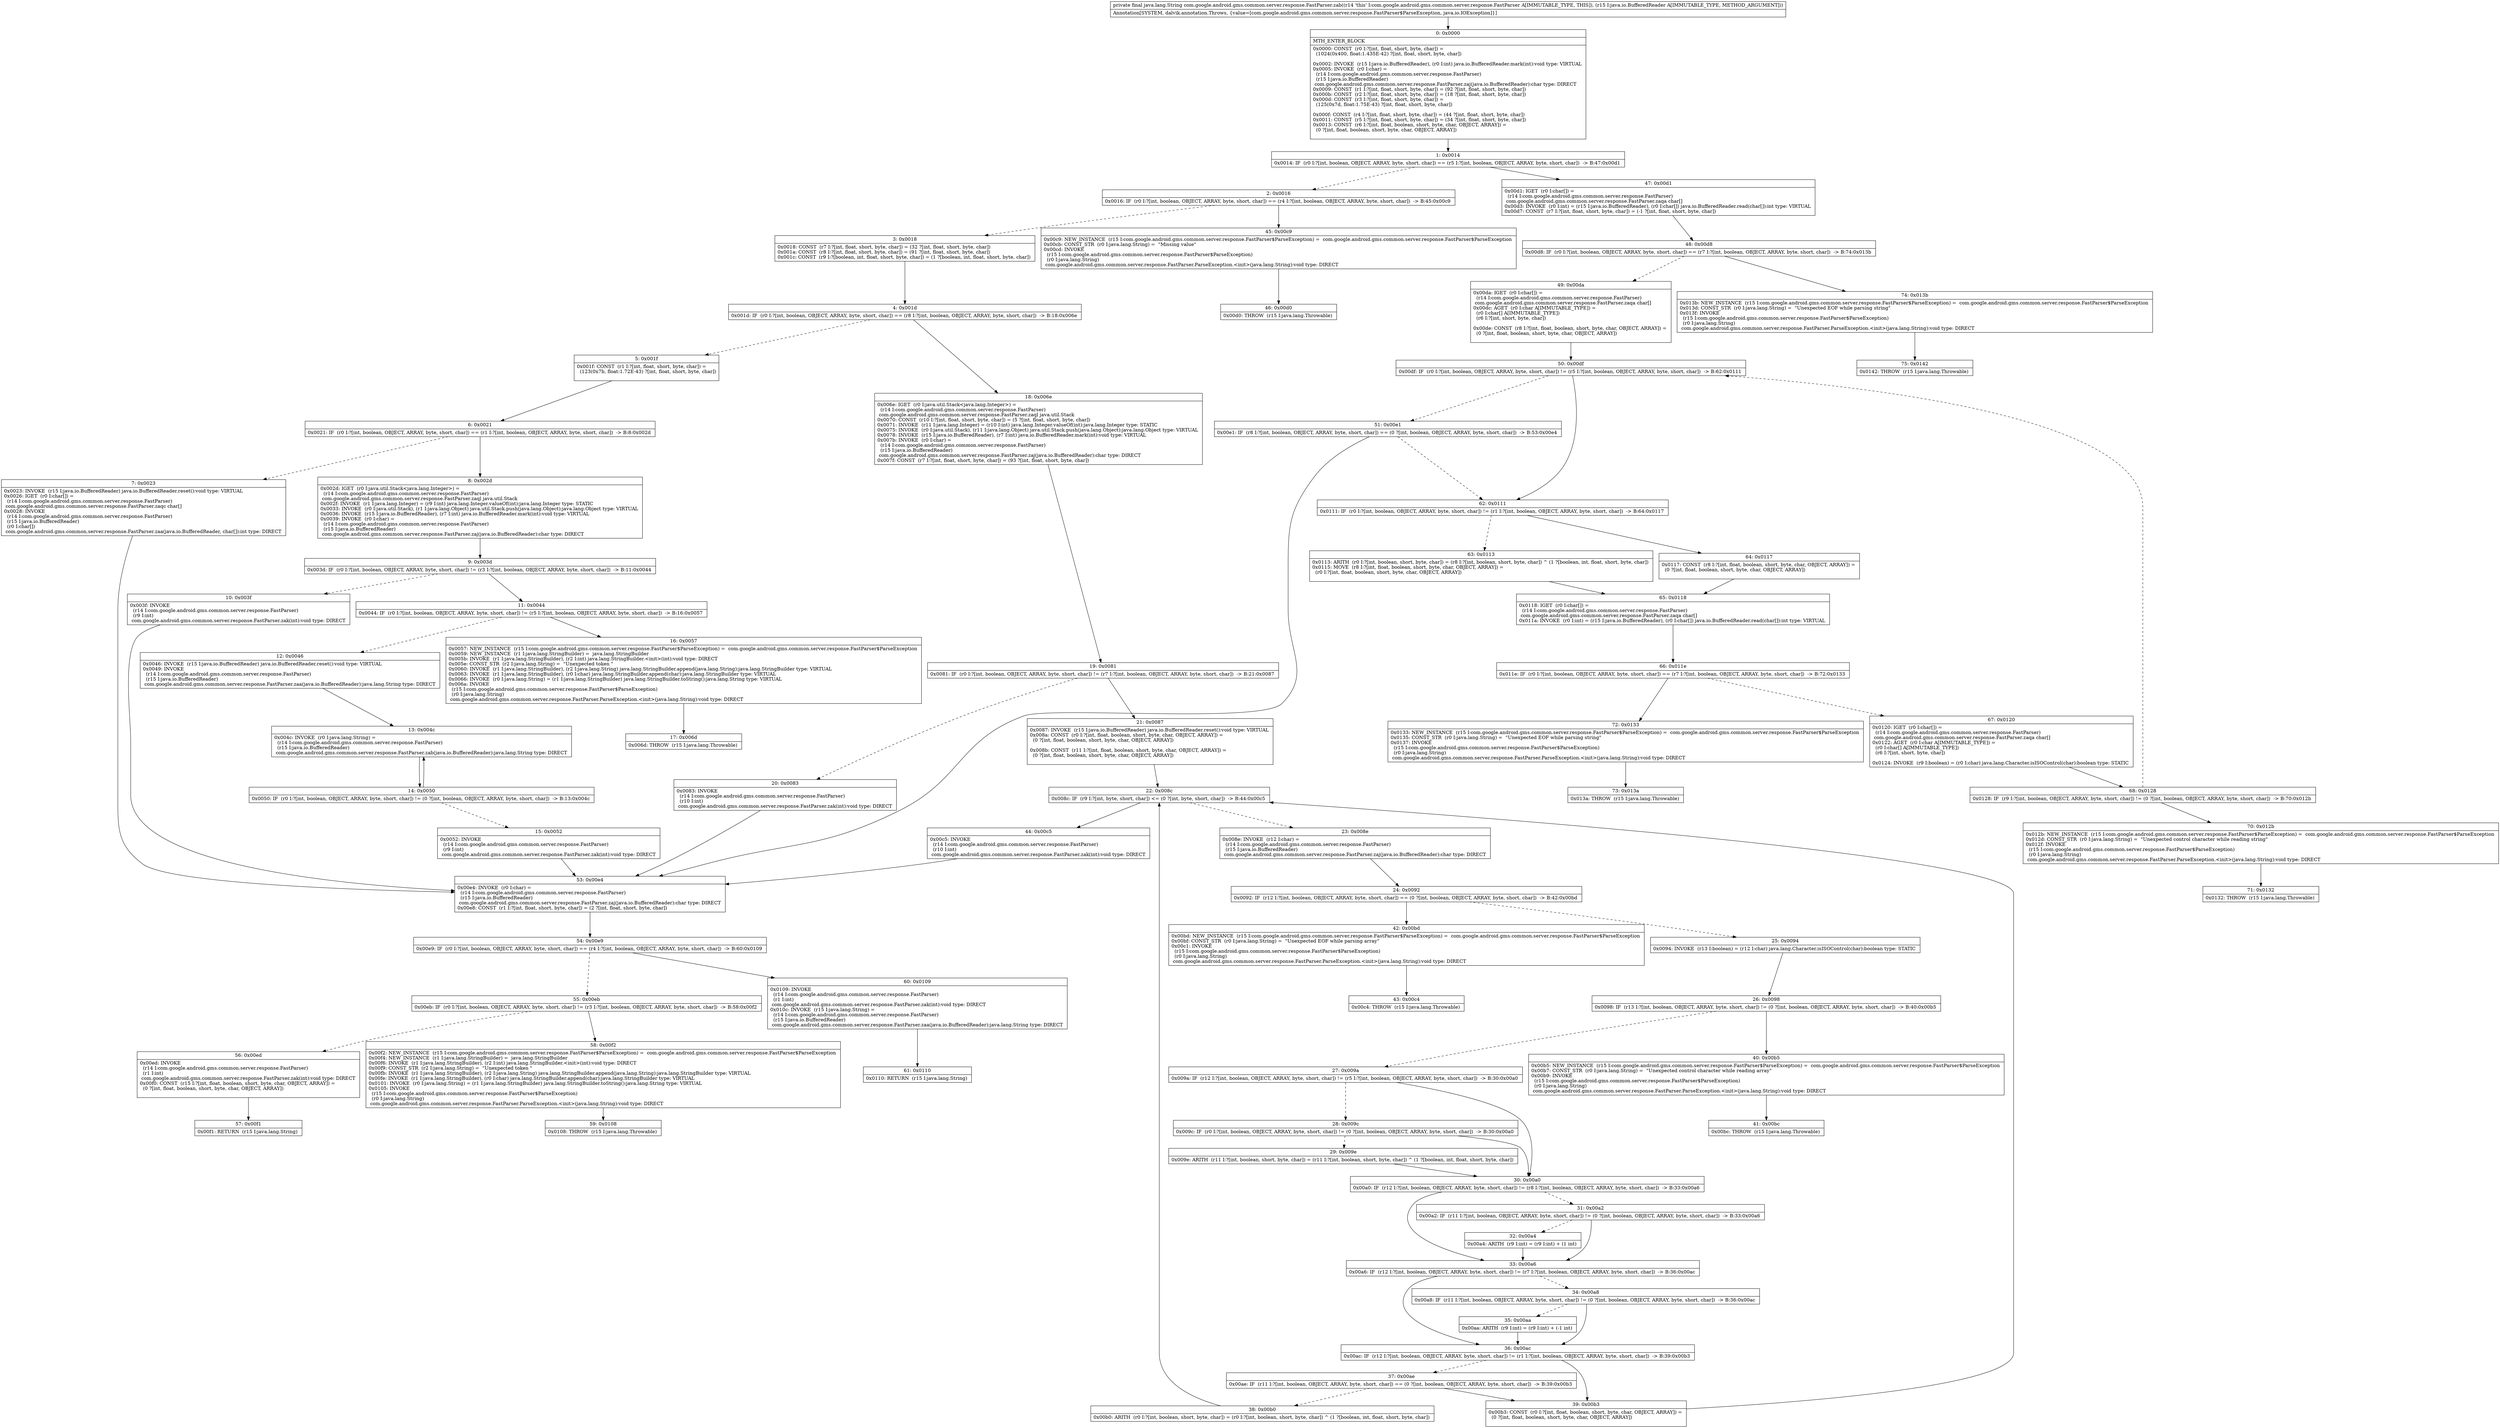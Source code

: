 digraph "CFG forcom.google.android.gms.common.server.response.FastParser.zab(Ljava\/io\/BufferedReader;)Ljava\/lang\/String;" {
Node_0 [shape=record,label="{0\:\ 0x0000|MTH_ENTER_BLOCK\l|0x0000: CONST  (r0 I:?[int, float, short, byte, char]) = \l  (1024(0x400, float:1.435E\-42) ?[int, float, short, byte, char])\l \l0x0002: INVOKE  (r15 I:java.io.BufferedReader), (r0 I:int) java.io.BufferedReader.mark(int):void type: VIRTUAL \l0x0005: INVOKE  (r0 I:char) = \l  (r14 I:com.google.android.gms.common.server.response.FastParser)\l  (r15 I:java.io.BufferedReader)\l com.google.android.gms.common.server.response.FastParser.zaj(java.io.BufferedReader):char type: DIRECT \l0x0009: CONST  (r1 I:?[int, float, short, byte, char]) = (92 ?[int, float, short, byte, char]) \l0x000b: CONST  (r2 I:?[int, float, short, byte, char]) = (18 ?[int, float, short, byte, char]) \l0x000d: CONST  (r3 I:?[int, float, short, byte, char]) = \l  (125(0x7d, float:1.75E\-43) ?[int, float, short, byte, char])\l \l0x000f: CONST  (r4 I:?[int, float, short, byte, char]) = (44 ?[int, float, short, byte, char]) \l0x0011: CONST  (r5 I:?[int, float, short, byte, char]) = (34 ?[int, float, short, byte, char]) \l0x0013: CONST  (r6 I:?[int, float, boolean, short, byte, char, OBJECT, ARRAY]) = \l  (0 ?[int, float, boolean, short, byte, char, OBJECT, ARRAY])\l \l}"];
Node_1 [shape=record,label="{1\:\ 0x0014|0x0014: IF  (r0 I:?[int, boolean, OBJECT, ARRAY, byte, short, char]) == (r5 I:?[int, boolean, OBJECT, ARRAY, byte, short, char])  \-\> B:47:0x00d1 \l}"];
Node_2 [shape=record,label="{2\:\ 0x0016|0x0016: IF  (r0 I:?[int, boolean, OBJECT, ARRAY, byte, short, char]) == (r4 I:?[int, boolean, OBJECT, ARRAY, byte, short, char])  \-\> B:45:0x00c9 \l}"];
Node_3 [shape=record,label="{3\:\ 0x0018|0x0018: CONST  (r7 I:?[int, float, short, byte, char]) = (32 ?[int, float, short, byte, char]) \l0x001a: CONST  (r8 I:?[int, float, short, byte, char]) = (91 ?[int, float, short, byte, char]) \l0x001c: CONST  (r9 I:?[boolean, int, float, short, byte, char]) = (1 ?[boolean, int, float, short, byte, char]) \l}"];
Node_4 [shape=record,label="{4\:\ 0x001d|0x001d: IF  (r0 I:?[int, boolean, OBJECT, ARRAY, byte, short, char]) == (r8 I:?[int, boolean, OBJECT, ARRAY, byte, short, char])  \-\> B:18:0x006e \l}"];
Node_5 [shape=record,label="{5\:\ 0x001f|0x001f: CONST  (r1 I:?[int, float, short, byte, char]) = \l  (123(0x7b, float:1.72E\-43) ?[int, float, short, byte, char])\l \l}"];
Node_6 [shape=record,label="{6\:\ 0x0021|0x0021: IF  (r0 I:?[int, boolean, OBJECT, ARRAY, byte, short, char]) == (r1 I:?[int, boolean, OBJECT, ARRAY, byte, short, char])  \-\> B:8:0x002d \l}"];
Node_7 [shape=record,label="{7\:\ 0x0023|0x0023: INVOKE  (r15 I:java.io.BufferedReader) java.io.BufferedReader.reset():void type: VIRTUAL \l0x0026: IGET  (r0 I:char[]) = \l  (r14 I:com.google.android.gms.common.server.response.FastParser)\l com.google.android.gms.common.server.response.FastParser.zaqc char[] \l0x0028: INVOKE  \l  (r14 I:com.google.android.gms.common.server.response.FastParser)\l  (r15 I:java.io.BufferedReader)\l  (r0 I:char[])\l com.google.android.gms.common.server.response.FastParser.zaa(java.io.BufferedReader, char[]):int type: DIRECT \l}"];
Node_8 [shape=record,label="{8\:\ 0x002d|0x002d: IGET  (r0 I:java.util.Stack\<java.lang.Integer\>) = \l  (r14 I:com.google.android.gms.common.server.response.FastParser)\l com.google.android.gms.common.server.response.FastParser.zaql java.util.Stack \l0x002f: INVOKE  (r1 I:java.lang.Integer) = (r9 I:int) java.lang.Integer.valueOf(int):java.lang.Integer type: STATIC \l0x0033: INVOKE  (r0 I:java.util.Stack), (r1 I:java.lang.Object) java.util.Stack.push(java.lang.Object):java.lang.Object type: VIRTUAL \l0x0036: INVOKE  (r15 I:java.io.BufferedReader), (r7 I:int) java.io.BufferedReader.mark(int):void type: VIRTUAL \l0x0039: INVOKE  (r0 I:char) = \l  (r14 I:com.google.android.gms.common.server.response.FastParser)\l  (r15 I:java.io.BufferedReader)\l com.google.android.gms.common.server.response.FastParser.zaj(java.io.BufferedReader):char type: DIRECT \l}"];
Node_9 [shape=record,label="{9\:\ 0x003d|0x003d: IF  (r0 I:?[int, boolean, OBJECT, ARRAY, byte, short, char]) != (r3 I:?[int, boolean, OBJECT, ARRAY, byte, short, char])  \-\> B:11:0x0044 \l}"];
Node_10 [shape=record,label="{10\:\ 0x003f|0x003f: INVOKE  \l  (r14 I:com.google.android.gms.common.server.response.FastParser)\l  (r9 I:int)\l com.google.android.gms.common.server.response.FastParser.zak(int):void type: DIRECT \l}"];
Node_11 [shape=record,label="{11\:\ 0x0044|0x0044: IF  (r0 I:?[int, boolean, OBJECT, ARRAY, byte, short, char]) != (r5 I:?[int, boolean, OBJECT, ARRAY, byte, short, char])  \-\> B:16:0x0057 \l}"];
Node_12 [shape=record,label="{12\:\ 0x0046|0x0046: INVOKE  (r15 I:java.io.BufferedReader) java.io.BufferedReader.reset():void type: VIRTUAL \l0x0049: INVOKE  \l  (r14 I:com.google.android.gms.common.server.response.FastParser)\l  (r15 I:java.io.BufferedReader)\l com.google.android.gms.common.server.response.FastParser.zaa(java.io.BufferedReader):java.lang.String type: DIRECT \l}"];
Node_13 [shape=record,label="{13\:\ 0x004c|0x004c: INVOKE  (r0 I:java.lang.String) = \l  (r14 I:com.google.android.gms.common.server.response.FastParser)\l  (r15 I:java.io.BufferedReader)\l com.google.android.gms.common.server.response.FastParser.zab(java.io.BufferedReader):java.lang.String type: DIRECT \l}"];
Node_14 [shape=record,label="{14\:\ 0x0050|0x0050: IF  (r0 I:?[int, boolean, OBJECT, ARRAY, byte, short, char]) != (0 ?[int, boolean, OBJECT, ARRAY, byte, short, char])  \-\> B:13:0x004c \l}"];
Node_15 [shape=record,label="{15\:\ 0x0052|0x0052: INVOKE  \l  (r14 I:com.google.android.gms.common.server.response.FastParser)\l  (r9 I:int)\l com.google.android.gms.common.server.response.FastParser.zak(int):void type: DIRECT \l}"];
Node_16 [shape=record,label="{16\:\ 0x0057|0x0057: NEW_INSTANCE  (r15 I:com.google.android.gms.common.server.response.FastParser$ParseException) =  com.google.android.gms.common.server.response.FastParser$ParseException \l0x0059: NEW_INSTANCE  (r1 I:java.lang.StringBuilder) =  java.lang.StringBuilder \l0x005b: INVOKE  (r1 I:java.lang.StringBuilder), (r2 I:int) java.lang.StringBuilder.\<init\>(int):void type: DIRECT \l0x005e: CONST_STR  (r2 I:java.lang.String) =  \"Unexpected token \" \l0x0060: INVOKE  (r1 I:java.lang.StringBuilder), (r2 I:java.lang.String) java.lang.StringBuilder.append(java.lang.String):java.lang.StringBuilder type: VIRTUAL \l0x0063: INVOKE  (r1 I:java.lang.StringBuilder), (r0 I:char) java.lang.StringBuilder.append(char):java.lang.StringBuilder type: VIRTUAL \l0x0066: INVOKE  (r0 I:java.lang.String) = (r1 I:java.lang.StringBuilder) java.lang.StringBuilder.toString():java.lang.String type: VIRTUAL \l0x006a: INVOKE  \l  (r15 I:com.google.android.gms.common.server.response.FastParser$ParseException)\l  (r0 I:java.lang.String)\l com.google.android.gms.common.server.response.FastParser.ParseException.\<init\>(java.lang.String):void type: DIRECT \l}"];
Node_17 [shape=record,label="{17\:\ 0x006d|0x006d: THROW  (r15 I:java.lang.Throwable) \l}"];
Node_18 [shape=record,label="{18\:\ 0x006e|0x006e: IGET  (r0 I:java.util.Stack\<java.lang.Integer\>) = \l  (r14 I:com.google.android.gms.common.server.response.FastParser)\l com.google.android.gms.common.server.response.FastParser.zaql java.util.Stack \l0x0070: CONST  (r10 I:?[int, float, short, byte, char]) = (5 ?[int, float, short, byte, char]) \l0x0071: INVOKE  (r11 I:java.lang.Integer) = (r10 I:int) java.lang.Integer.valueOf(int):java.lang.Integer type: STATIC \l0x0075: INVOKE  (r0 I:java.util.Stack), (r11 I:java.lang.Object) java.util.Stack.push(java.lang.Object):java.lang.Object type: VIRTUAL \l0x0078: INVOKE  (r15 I:java.io.BufferedReader), (r7 I:int) java.io.BufferedReader.mark(int):void type: VIRTUAL \l0x007b: INVOKE  (r0 I:char) = \l  (r14 I:com.google.android.gms.common.server.response.FastParser)\l  (r15 I:java.io.BufferedReader)\l com.google.android.gms.common.server.response.FastParser.zaj(java.io.BufferedReader):char type: DIRECT \l0x007f: CONST  (r7 I:?[int, float, short, byte, char]) = (93 ?[int, float, short, byte, char]) \l}"];
Node_19 [shape=record,label="{19\:\ 0x0081|0x0081: IF  (r0 I:?[int, boolean, OBJECT, ARRAY, byte, short, char]) != (r7 I:?[int, boolean, OBJECT, ARRAY, byte, short, char])  \-\> B:21:0x0087 \l}"];
Node_20 [shape=record,label="{20\:\ 0x0083|0x0083: INVOKE  \l  (r14 I:com.google.android.gms.common.server.response.FastParser)\l  (r10 I:int)\l com.google.android.gms.common.server.response.FastParser.zak(int):void type: DIRECT \l}"];
Node_21 [shape=record,label="{21\:\ 0x0087|0x0087: INVOKE  (r15 I:java.io.BufferedReader) java.io.BufferedReader.reset():void type: VIRTUAL \l0x008a: CONST  (r0 I:?[int, float, boolean, short, byte, char, OBJECT, ARRAY]) = \l  (0 ?[int, float, boolean, short, byte, char, OBJECT, ARRAY])\l \l0x008b: CONST  (r11 I:?[int, float, boolean, short, byte, char, OBJECT, ARRAY]) = \l  (0 ?[int, float, boolean, short, byte, char, OBJECT, ARRAY])\l \l}"];
Node_22 [shape=record,label="{22\:\ 0x008c|0x008c: IF  (r9 I:?[int, byte, short, char]) \<= (0 ?[int, byte, short, char])  \-\> B:44:0x00c5 \l}"];
Node_23 [shape=record,label="{23\:\ 0x008e|0x008e: INVOKE  (r12 I:char) = \l  (r14 I:com.google.android.gms.common.server.response.FastParser)\l  (r15 I:java.io.BufferedReader)\l com.google.android.gms.common.server.response.FastParser.zaj(java.io.BufferedReader):char type: DIRECT \l}"];
Node_24 [shape=record,label="{24\:\ 0x0092|0x0092: IF  (r12 I:?[int, boolean, OBJECT, ARRAY, byte, short, char]) == (0 ?[int, boolean, OBJECT, ARRAY, byte, short, char])  \-\> B:42:0x00bd \l}"];
Node_25 [shape=record,label="{25\:\ 0x0094|0x0094: INVOKE  (r13 I:boolean) = (r12 I:char) java.lang.Character.isISOControl(char):boolean type: STATIC \l}"];
Node_26 [shape=record,label="{26\:\ 0x0098|0x0098: IF  (r13 I:?[int, boolean, OBJECT, ARRAY, byte, short, char]) != (0 ?[int, boolean, OBJECT, ARRAY, byte, short, char])  \-\> B:40:0x00b5 \l}"];
Node_27 [shape=record,label="{27\:\ 0x009a|0x009a: IF  (r12 I:?[int, boolean, OBJECT, ARRAY, byte, short, char]) != (r5 I:?[int, boolean, OBJECT, ARRAY, byte, short, char])  \-\> B:30:0x00a0 \l}"];
Node_28 [shape=record,label="{28\:\ 0x009c|0x009c: IF  (r0 I:?[int, boolean, OBJECT, ARRAY, byte, short, char]) != (0 ?[int, boolean, OBJECT, ARRAY, byte, short, char])  \-\> B:30:0x00a0 \l}"];
Node_29 [shape=record,label="{29\:\ 0x009e|0x009e: ARITH  (r11 I:?[int, boolean, short, byte, char]) = (r11 I:?[int, boolean, short, byte, char]) ^ (1 ?[boolean, int, float, short, byte, char]) \l}"];
Node_30 [shape=record,label="{30\:\ 0x00a0|0x00a0: IF  (r12 I:?[int, boolean, OBJECT, ARRAY, byte, short, char]) != (r8 I:?[int, boolean, OBJECT, ARRAY, byte, short, char])  \-\> B:33:0x00a6 \l}"];
Node_31 [shape=record,label="{31\:\ 0x00a2|0x00a2: IF  (r11 I:?[int, boolean, OBJECT, ARRAY, byte, short, char]) != (0 ?[int, boolean, OBJECT, ARRAY, byte, short, char])  \-\> B:33:0x00a6 \l}"];
Node_32 [shape=record,label="{32\:\ 0x00a4|0x00a4: ARITH  (r9 I:int) = (r9 I:int) + (1 int) \l}"];
Node_33 [shape=record,label="{33\:\ 0x00a6|0x00a6: IF  (r12 I:?[int, boolean, OBJECT, ARRAY, byte, short, char]) != (r7 I:?[int, boolean, OBJECT, ARRAY, byte, short, char])  \-\> B:36:0x00ac \l}"];
Node_34 [shape=record,label="{34\:\ 0x00a8|0x00a8: IF  (r11 I:?[int, boolean, OBJECT, ARRAY, byte, short, char]) != (0 ?[int, boolean, OBJECT, ARRAY, byte, short, char])  \-\> B:36:0x00ac \l}"];
Node_35 [shape=record,label="{35\:\ 0x00aa|0x00aa: ARITH  (r9 I:int) = (r9 I:int) + (\-1 int) \l}"];
Node_36 [shape=record,label="{36\:\ 0x00ac|0x00ac: IF  (r12 I:?[int, boolean, OBJECT, ARRAY, byte, short, char]) != (r1 I:?[int, boolean, OBJECT, ARRAY, byte, short, char])  \-\> B:39:0x00b3 \l}"];
Node_37 [shape=record,label="{37\:\ 0x00ae|0x00ae: IF  (r11 I:?[int, boolean, OBJECT, ARRAY, byte, short, char]) == (0 ?[int, boolean, OBJECT, ARRAY, byte, short, char])  \-\> B:39:0x00b3 \l}"];
Node_38 [shape=record,label="{38\:\ 0x00b0|0x00b0: ARITH  (r0 I:?[int, boolean, short, byte, char]) = (r0 I:?[int, boolean, short, byte, char]) ^ (1 ?[boolean, int, float, short, byte, char]) \l}"];
Node_39 [shape=record,label="{39\:\ 0x00b3|0x00b3: CONST  (r0 I:?[int, float, boolean, short, byte, char, OBJECT, ARRAY]) = \l  (0 ?[int, float, boolean, short, byte, char, OBJECT, ARRAY])\l \l}"];
Node_40 [shape=record,label="{40\:\ 0x00b5|0x00b5: NEW_INSTANCE  (r15 I:com.google.android.gms.common.server.response.FastParser$ParseException) =  com.google.android.gms.common.server.response.FastParser$ParseException \l0x00b7: CONST_STR  (r0 I:java.lang.String) =  \"Unexpected control character while reading array\" \l0x00b9: INVOKE  \l  (r15 I:com.google.android.gms.common.server.response.FastParser$ParseException)\l  (r0 I:java.lang.String)\l com.google.android.gms.common.server.response.FastParser.ParseException.\<init\>(java.lang.String):void type: DIRECT \l}"];
Node_41 [shape=record,label="{41\:\ 0x00bc|0x00bc: THROW  (r15 I:java.lang.Throwable) \l}"];
Node_42 [shape=record,label="{42\:\ 0x00bd|0x00bd: NEW_INSTANCE  (r15 I:com.google.android.gms.common.server.response.FastParser$ParseException) =  com.google.android.gms.common.server.response.FastParser$ParseException \l0x00bf: CONST_STR  (r0 I:java.lang.String) =  \"Unexpected EOF while parsing array\" \l0x00c1: INVOKE  \l  (r15 I:com.google.android.gms.common.server.response.FastParser$ParseException)\l  (r0 I:java.lang.String)\l com.google.android.gms.common.server.response.FastParser.ParseException.\<init\>(java.lang.String):void type: DIRECT \l}"];
Node_43 [shape=record,label="{43\:\ 0x00c4|0x00c4: THROW  (r15 I:java.lang.Throwable) \l}"];
Node_44 [shape=record,label="{44\:\ 0x00c5|0x00c5: INVOKE  \l  (r14 I:com.google.android.gms.common.server.response.FastParser)\l  (r10 I:int)\l com.google.android.gms.common.server.response.FastParser.zak(int):void type: DIRECT \l}"];
Node_45 [shape=record,label="{45\:\ 0x00c9|0x00c9: NEW_INSTANCE  (r15 I:com.google.android.gms.common.server.response.FastParser$ParseException) =  com.google.android.gms.common.server.response.FastParser$ParseException \l0x00cb: CONST_STR  (r0 I:java.lang.String) =  \"Missing value\" \l0x00cd: INVOKE  \l  (r15 I:com.google.android.gms.common.server.response.FastParser$ParseException)\l  (r0 I:java.lang.String)\l com.google.android.gms.common.server.response.FastParser.ParseException.\<init\>(java.lang.String):void type: DIRECT \l}"];
Node_46 [shape=record,label="{46\:\ 0x00d0|0x00d0: THROW  (r15 I:java.lang.Throwable) \l}"];
Node_47 [shape=record,label="{47\:\ 0x00d1|0x00d1: IGET  (r0 I:char[]) = \l  (r14 I:com.google.android.gms.common.server.response.FastParser)\l com.google.android.gms.common.server.response.FastParser.zaqa char[] \l0x00d3: INVOKE  (r0 I:int) = (r15 I:java.io.BufferedReader), (r0 I:char[]) java.io.BufferedReader.read(char[]):int type: VIRTUAL \l0x00d7: CONST  (r7 I:?[int, float, short, byte, char]) = (\-1 ?[int, float, short, byte, char]) \l}"];
Node_48 [shape=record,label="{48\:\ 0x00d8|0x00d8: IF  (r0 I:?[int, boolean, OBJECT, ARRAY, byte, short, char]) == (r7 I:?[int, boolean, OBJECT, ARRAY, byte, short, char])  \-\> B:74:0x013b \l}"];
Node_49 [shape=record,label="{49\:\ 0x00da|0x00da: IGET  (r0 I:char[]) = \l  (r14 I:com.google.android.gms.common.server.response.FastParser)\l com.google.android.gms.common.server.response.FastParser.zaqa char[] \l0x00dc: AGET  (r0 I:char A[IMMUTABLE_TYPE]) = \l  (r0 I:char[] A[IMMUTABLE_TYPE])\l  (r6 I:?[int, short, byte, char])\l \l0x00de: CONST  (r8 I:?[int, float, boolean, short, byte, char, OBJECT, ARRAY]) = \l  (0 ?[int, float, boolean, short, byte, char, OBJECT, ARRAY])\l \l}"];
Node_50 [shape=record,label="{50\:\ 0x00df|0x00df: IF  (r0 I:?[int, boolean, OBJECT, ARRAY, byte, short, char]) != (r5 I:?[int, boolean, OBJECT, ARRAY, byte, short, char])  \-\> B:62:0x0111 \l}"];
Node_51 [shape=record,label="{51\:\ 0x00e1|0x00e1: IF  (r8 I:?[int, boolean, OBJECT, ARRAY, byte, short, char]) == (0 ?[int, boolean, OBJECT, ARRAY, byte, short, char])  \-\> B:53:0x00e4 \l}"];
Node_53 [shape=record,label="{53\:\ 0x00e4|0x00e4: INVOKE  (r0 I:char) = \l  (r14 I:com.google.android.gms.common.server.response.FastParser)\l  (r15 I:java.io.BufferedReader)\l com.google.android.gms.common.server.response.FastParser.zaj(java.io.BufferedReader):char type: DIRECT \l0x00e8: CONST  (r1 I:?[int, float, short, byte, char]) = (2 ?[int, float, short, byte, char]) \l}"];
Node_54 [shape=record,label="{54\:\ 0x00e9|0x00e9: IF  (r0 I:?[int, boolean, OBJECT, ARRAY, byte, short, char]) == (r4 I:?[int, boolean, OBJECT, ARRAY, byte, short, char])  \-\> B:60:0x0109 \l}"];
Node_55 [shape=record,label="{55\:\ 0x00eb|0x00eb: IF  (r0 I:?[int, boolean, OBJECT, ARRAY, byte, short, char]) != (r3 I:?[int, boolean, OBJECT, ARRAY, byte, short, char])  \-\> B:58:0x00f2 \l}"];
Node_56 [shape=record,label="{56\:\ 0x00ed|0x00ed: INVOKE  \l  (r14 I:com.google.android.gms.common.server.response.FastParser)\l  (r1 I:int)\l com.google.android.gms.common.server.response.FastParser.zak(int):void type: DIRECT \l0x00f0: CONST  (r15 I:?[int, float, boolean, short, byte, char, OBJECT, ARRAY]) = \l  (0 ?[int, float, boolean, short, byte, char, OBJECT, ARRAY])\l \l}"];
Node_57 [shape=record,label="{57\:\ 0x00f1|0x00f1: RETURN  (r15 I:java.lang.String) \l}"];
Node_58 [shape=record,label="{58\:\ 0x00f2|0x00f2: NEW_INSTANCE  (r15 I:com.google.android.gms.common.server.response.FastParser$ParseException) =  com.google.android.gms.common.server.response.FastParser$ParseException \l0x00f4: NEW_INSTANCE  (r1 I:java.lang.StringBuilder) =  java.lang.StringBuilder \l0x00f6: INVOKE  (r1 I:java.lang.StringBuilder), (r2 I:int) java.lang.StringBuilder.\<init\>(int):void type: DIRECT \l0x00f9: CONST_STR  (r2 I:java.lang.String) =  \"Unexpected token \" \l0x00fb: INVOKE  (r1 I:java.lang.StringBuilder), (r2 I:java.lang.String) java.lang.StringBuilder.append(java.lang.String):java.lang.StringBuilder type: VIRTUAL \l0x00fe: INVOKE  (r1 I:java.lang.StringBuilder), (r0 I:char) java.lang.StringBuilder.append(char):java.lang.StringBuilder type: VIRTUAL \l0x0101: INVOKE  (r0 I:java.lang.String) = (r1 I:java.lang.StringBuilder) java.lang.StringBuilder.toString():java.lang.String type: VIRTUAL \l0x0105: INVOKE  \l  (r15 I:com.google.android.gms.common.server.response.FastParser$ParseException)\l  (r0 I:java.lang.String)\l com.google.android.gms.common.server.response.FastParser.ParseException.\<init\>(java.lang.String):void type: DIRECT \l}"];
Node_59 [shape=record,label="{59\:\ 0x0108|0x0108: THROW  (r15 I:java.lang.Throwable) \l}"];
Node_60 [shape=record,label="{60\:\ 0x0109|0x0109: INVOKE  \l  (r14 I:com.google.android.gms.common.server.response.FastParser)\l  (r1 I:int)\l com.google.android.gms.common.server.response.FastParser.zak(int):void type: DIRECT \l0x010c: INVOKE  (r15 I:java.lang.String) = \l  (r14 I:com.google.android.gms.common.server.response.FastParser)\l  (r15 I:java.io.BufferedReader)\l com.google.android.gms.common.server.response.FastParser.zaa(java.io.BufferedReader):java.lang.String type: DIRECT \l}"];
Node_61 [shape=record,label="{61\:\ 0x0110|0x0110: RETURN  (r15 I:java.lang.String) \l}"];
Node_62 [shape=record,label="{62\:\ 0x0111|0x0111: IF  (r0 I:?[int, boolean, OBJECT, ARRAY, byte, short, char]) != (r1 I:?[int, boolean, OBJECT, ARRAY, byte, short, char])  \-\> B:64:0x0117 \l}"];
Node_63 [shape=record,label="{63\:\ 0x0113|0x0113: ARITH  (r0 I:?[int, boolean, short, byte, char]) = (r8 I:?[int, boolean, short, byte, char]) ^ (1 ?[boolean, int, float, short, byte, char]) \l0x0115: MOVE  (r8 I:?[int, float, boolean, short, byte, char, OBJECT, ARRAY]) = \l  (r0 I:?[int, float, boolean, short, byte, char, OBJECT, ARRAY])\l \l}"];
Node_64 [shape=record,label="{64\:\ 0x0117|0x0117: CONST  (r8 I:?[int, float, boolean, short, byte, char, OBJECT, ARRAY]) = \l  (0 ?[int, float, boolean, short, byte, char, OBJECT, ARRAY])\l \l}"];
Node_65 [shape=record,label="{65\:\ 0x0118|0x0118: IGET  (r0 I:char[]) = \l  (r14 I:com.google.android.gms.common.server.response.FastParser)\l com.google.android.gms.common.server.response.FastParser.zaqa char[] \l0x011a: INVOKE  (r0 I:int) = (r15 I:java.io.BufferedReader), (r0 I:char[]) java.io.BufferedReader.read(char[]):int type: VIRTUAL \l}"];
Node_66 [shape=record,label="{66\:\ 0x011e|0x011e: IF  (r0 I:?[int, boolean, OBJECT, ARRAY, byte, short, char]) == (r7 I:?[int, boolean, OBJECT, ARRAY, byte, short, char])  \-\> B:72:0x0133 \l}"];
Node_67 [shape=record,label="{67\:\ 0x0120|0x0120: IGET  (r0 I:char[]) = \l  (r14 I:com.google.android.gms.common.server.response.FastParser)\l com.google.android.gms.common.server.response.FastParser.zaqa char[] \l0x0122: AGET  (r0 I:char A[IMMUTABLE_TYPE]) = \l  (r0 I:char[] A[IMMUTABLE_TYPE])\l  (r6 I:?[int, short, byte, char])\l \l0x0124: INVOKE  (r9 I:boolean) = (r0 I:char) java.lang.Character.isISOControl(char):boolean type: STATIC \l}"];
Node_68 [shape=record,label="{68\:\ 0x0128|0x0128: IF  (r9 I:?[int, boolean, OBJECT, ARRAY, byte, short, char]) != (0 ?[int, boolean, OBJECT, ARRAY, byte, short, char])  \-\> B:70:0x012b \l}"];
Node_70 [shape=record,label="{70\:\ 0x012b|0x012b: NEW_INSTANCE  (r15 I:com.google.android.gms.common.server.response.FastParser$ParseException) =  com.google.android.gms.common.server.response.FastParser$ParseException \l0x012d: CONST_STR  (r0 I:java.lang.String) =  \"Unexpected control character while reading string\" \l0x012f: INVOKE  \l  (r15 I:com.google.android.gms.common.server.response.FastParser$ParseException)\l  (r0 I:java.lang.String)\l com.google.android.gms.common.server.response.FastParser.ParseException.\<init\>(java.lang.String):void type: DIRECT \l}"];
Node_71 [shape=record,label="{71\:\ 0x0132|0x0132: THROW  (r15 I:java.lang.Throwable) \l}"];
Node_72 [shape=record,label="{72\:\ 0x0133|0x0133: NEW_INSTANCE  (r15 I:com.google.android.gms.common.server.response.FastParser$ParseException) =  com.google.android.gms.common.server.response.FastParser$ParseException \l0x0135: CONST_STR  (r0 I:java.lang.String) =  \"Unexpected EOF while parsing string\" \l0x0137: INVOKE  \l  (r15 I:com.google.android.gms.common.server.response.FastParser$ParseException)\l  (r0 I:java.lang.String)\l com.google.android.gms.common.server.response.FastParser.ParseException.\<init\>(java.lang.String):void type: DIRECT \l}"];
Node_73 [shape=record,label="{73\:\ 0x013a|0x013a: THROW  (r15 I:java.lang.Throwable) \l}"];
Node_74 [shape=record,label="{74\:\ 0x013b|0x013b: NEW_INSTANCE  (r15 I:com.google.android.gms.common.server.response.FastParser$ParseException) =  com.google.android.gms.common.server.response.FastParser$ParseException \l0x013d: CONST_STR  (r0 I:java.lang.String) =  \"Unexpected EOF while parsing string\" \l0x013f: INVOKE  \l  (r15 I:com.google.android.gms.common.server.response.FastParser$ParseException)\l  (r0 I:java.lang.String)\l com.google.android.gms.common.server.response.FastParser.ParseException.\<init\>(java.lang.String):void type: DIRECT \l}"];
Node_75 [shape=record,label="{75\:\ 0x0142|0x0142: THROW  (r15 I:java.lang.Throwable) \l}"];
MethodNode[shape=record,label="{private final java.lang.String com.google.android.gms.common.server.response.FastParser.zab((r14 'this' I:com.google.android.gms.common.server.response.FastParser A[IMMUTABLE_TYPE, THIS]), (r15 I:java.io.BufferedReader A[IMMUTABLE_TYPE, METHOD_ARGUMENT]))  | Annotation[SYSTEM, dalvik.annotation.Throws, \{value=[com.google.android.gms.common.server.response.FastParser$ParseException, java.io.IOException]\}]\l}"];
MethodNode -> Node_0;
Node_0 -> Node_1;
Node_1 -> Node_2[style=dashed];
Node_1 -> Node_47;
Node_2 -> Node_3[style=dashed];
Node_2 -> Node_45;
Node_3 -> Node_4;
Node_4 -> Node_5[style=dashed];
Node_4 -> Node_18;
Node_5 -> Node_6;
Node_6 -> Node_7[style=dashed];
Node_6 -> Node_8;
Node_7 -> Node_53;
Node_8 -> Node_9;
Node_9 -> Node_10[style=dashed];
Node_9 -> Node_11;
Node_10 -> Node_53;
Node_11 -> Node_12[style=dashed];
Node_11 -> Node_16;
Node_12 -> Node_13;
Node_13 -> Node_14;
Node_14 -> Node_13;
Node_14 -> Node_15[style=dashed];
Node_15 -> Node_53;
Node_16 -> Node_17;
Node_18 -> Node_19;
Node_19 -> Node_20[style=dashed];
Node_19 -> Node_21;
Node_20 -> Node_53;
Node_21 -> Node_22;
Node_22 -> Node_23[style=dashed];
Node_22 -> Node_44;
Node_23 -> Node_24;
Node_24 -> Node_25[style=dashed];
Node_24 -> Node_42;
Node_25 -> Node_26;
Node_26 -> Node_27[style=dashed];
Node_26 -> Node_40;
Node_27 -> Node_28[style=dashed];
Node_27 -> Node_30;
Node_28 -> Node_29[style=dashed];
Node_28 -> Node_30;
Node_29 -> Node_30;
Node_30 -> Node_31[style=dashed];
Node_30 -> Node_33;
Node_31 -> Node_32[style=dashed];
Node_31 -> Node_33;
Node_32 -> Node_33;
Node_33 -> Node_34[style=dashed];
Node_33 -> Node_36;
Node_34 -> Node_35[style=dashed];
Node_34 -> Node_36;
Node_35 -> Node_36;
Node_36 -> Node_37[style=dashed];
Node_36 -> Node_39;
Node_37 -> Node_38[style=dashed];
Node_37 -> Node_39;
Node_38 -> Node_22;
Node_39 -> Node_22;
Node_40 -> Node_41;
Node_42 -> Node_43;
Node_44 -> Node_53;
Node_45 -> Node_46;
Node_47 -> Node_48;
Node_48 -> Node_49[style=dashed];
Node_48 -> Node_74;
Node_49 -> Node_50;
Node_50 -> Node_51[style=dashed];
Node_50 -> Node_62;
Node_51 -> Node_53;
Node_51 -> Node_62[style=dashed];
Node_53 -> Node_54;
Node_54 -> Node_55[style=dashed];
Node_54 -> Node_60;
Node_55 -> Node_56[style=dashed];
Node_55 -> Node_58;
Node_56 -> Node_57;
Node_58 -> Node_59;
Node_60 -> Node_61;
Node_62 -> Node_63[style=dashed];
Node_62 -> Node_64;
Node_63 -> Node_65;
Node_64 -> Node_65;
Node_65 -> Node_66;
Node_66 -> Node_67[style=dashed];
Node_66 -> Node_72;
Node_67 -> Node_68;
Node_68 -> Node_70;
Node_68 -> Node_50[style=dashed];
Node_70 -> Node_71;
Node_72 -> Node_73;
Node_74 -> Node_75;
}

